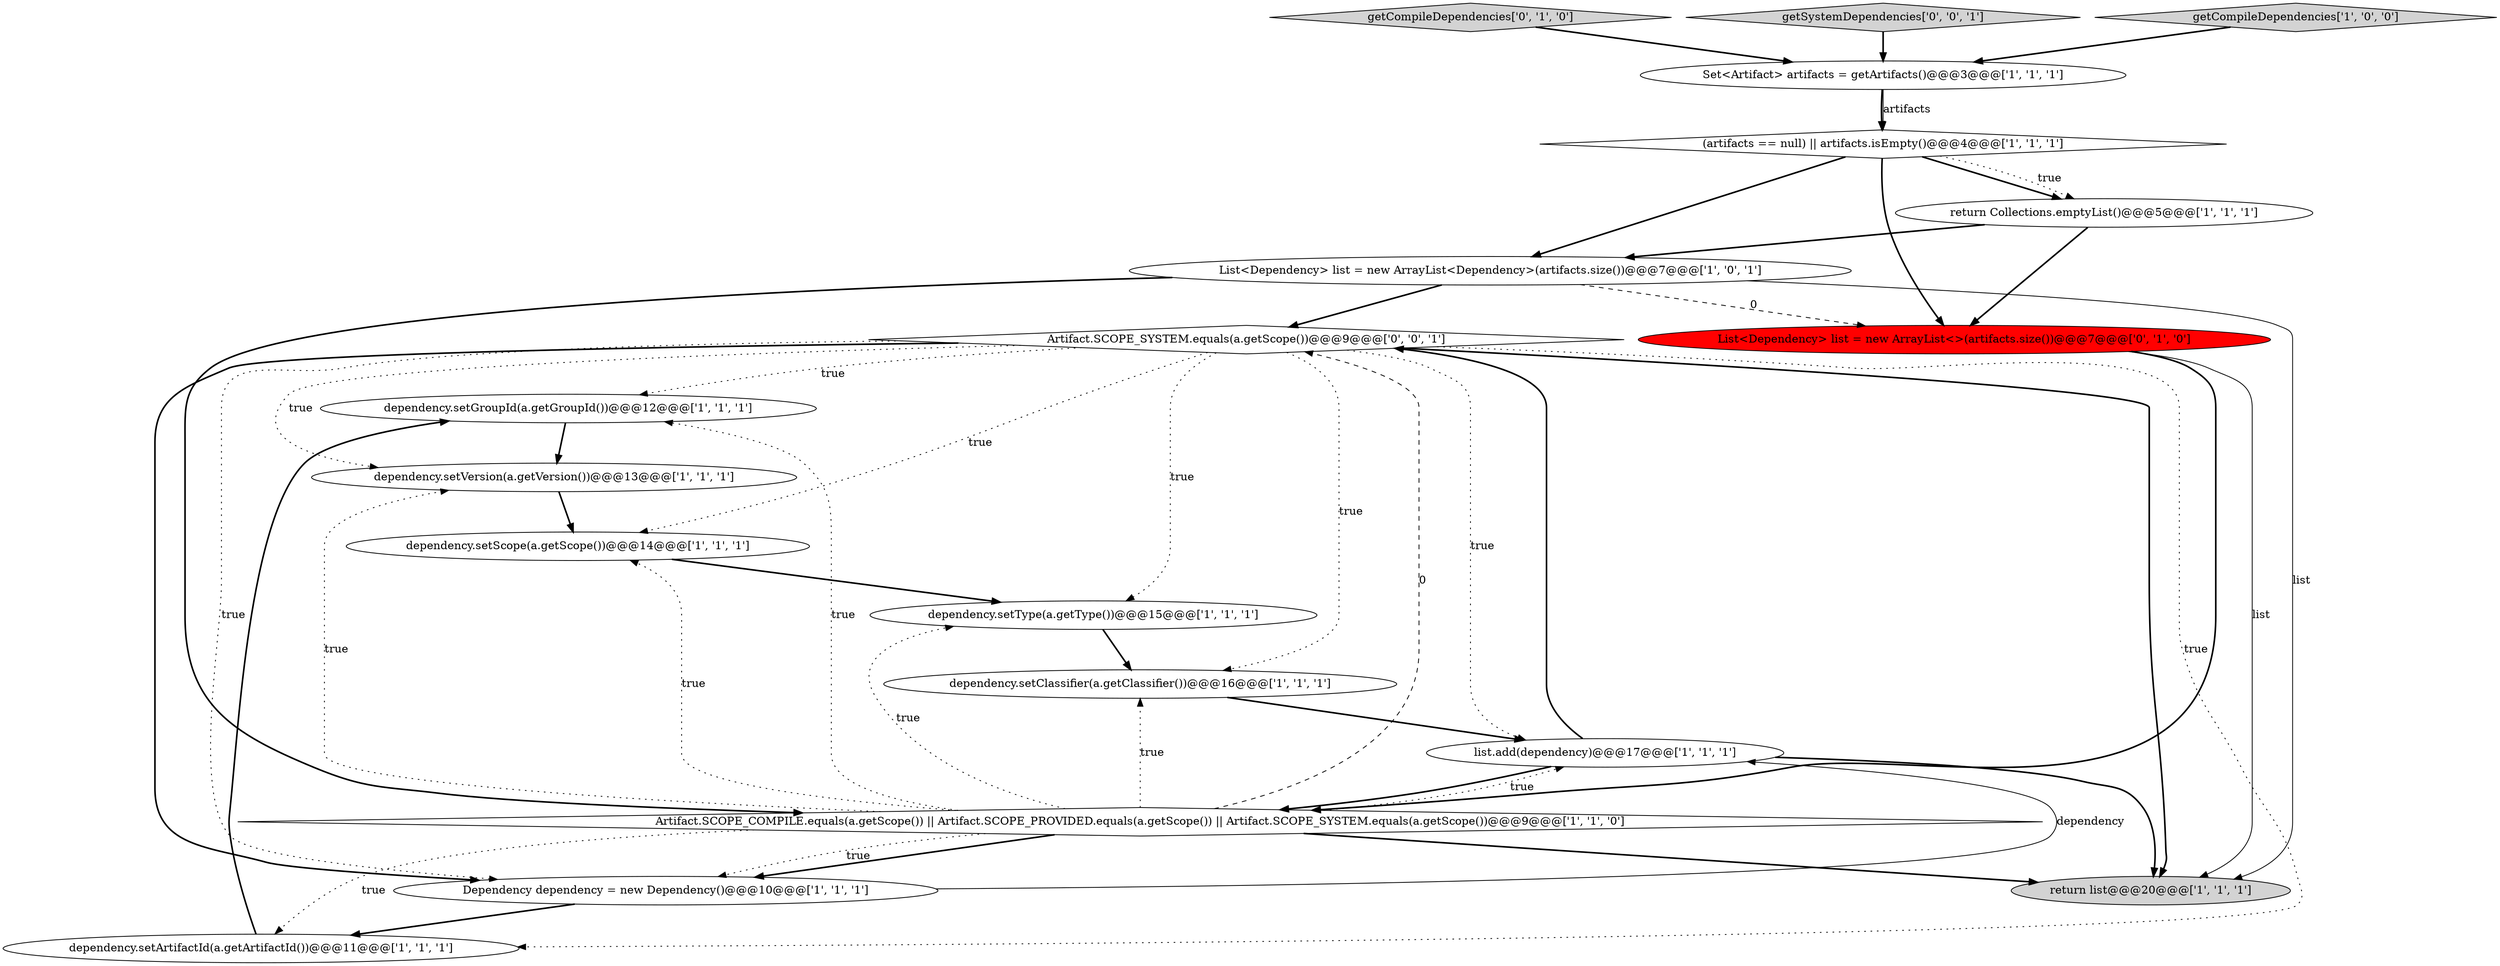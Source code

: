 digraph {
1 [style = filled, label = "return list@@@20@@@['1', '1', '1']", fillcolor = lightgray, shape = ellipse image = "AAA0AAABBB1BBB"];
16 [style = filled, label = "getCompileDependencies['0', '1', '0']", fillcolor = lightgray, shape = diamond image = "AAA0AAABBB2BBB"];
6 [style = filled, label = "dependency.setGroupId(a.getGroupId())@@@12@@@['1', '1', '1']", fillcolor = white, shape = ellipse image = "AAA0AAABBB1BBB"];
8 [style = filled, label = "dependency.setClassifier(a.getClassifier())@@@16@@@['1', '1', '1']", fillcolor = white, shape = ellipse image = "AAA0AAABBB1BBB"];
12 [style = filled, label = "return Collections.emptyList()@@@5@@@['1', '1', '1']", fillcolor = white, shape = ellipse image = "AAA0AAABBB1BBB"];
4 [style = filled, label = "(artifacts == null) || artifacts.isEmpty()@@@4@@@['1', '1', '1']", fillcolor = white, shape = diamond image = "AAA0AAABBB1BBB"];
17 [style = filled, label = "getSystemDependencies['0', '0', '1']", fillcolor = lightgray, shape = diamond image = "AAA0AAABBB3BBB"];
18 [style = filled, label = "Artifact.SCOPE_SYSTEM.equals(a.getScope())@@@9@@@['0', '0', '1']", fillcolor = white, shape = diamond image = "AAA0AAABBB3BBB"];
2 [style = filled, label = "dependency.setScope(a.getScope())@@@14@@@['1', '1', '1']", fillcolor = white, shape = ellipse image = "AAA0AAABBB1BBB"];
11 [style = filled, label = "dependency.setVersion(a.getVersion())@@@13@@@['1', '1', '1']", fillcolor = white, shape = ellipse image = "AAA0AAABBB1BBB"];
15 [style = filled, label = "List<Dependency> list = new ArrayList<>(artifacts.size())@@@7@@@['0', '1', '0']", fillcolor = red, shape = ellipse image = "AAA1AAABBB2BBB"];
3 [style = filled, label = "getCompileDependencies['1', '0', '0']", fillcolor = lightgray, shape = diamond image = "AAA0AAABBB1BBB"];
10 [style = filled, label = "dependency.setArtifactId(a.getArtifactId())@@@11@@@['1', '1', '1']", fillcolor = white, shape = ellipse image = "AAA0AAABBB1BBB"];
7 [style = filled, label = "Dependency dependency = new Dependency()@@@10@@@['1', '1', '1']", fillcolor = white, shape = ellipse image = "AAA0AAABBB1BBB"];
13 [style = filled, label = "List<Dependency> list = new ArrayList<Dependency>(artifacts.size())@@@7@@@['1', '0', '1']", fillcolor = white, shape = ellipse image = "AAA0AAABBB1BBB"];
14 [style = filled, label = "list.add(dependency)@@@17@@@['1', '1', '1']", fillcolor = white, shape = ellipse image = "AAA0AAABBB1BBB"];
9 [style = filled, label = "dependency.setType(a.getType())@@@15@@@['1', '1', '1']", fillcolor = white, shape = ellipse image = "AAA0AAABBB1BBB"];
5 [style = filled, label = "Set<Artifact> artifacts = getArtifacts()@@@3@@@['1', '1', '1']", fillcolor = white, shape = ellipse image = "AAA0AAABBB1BBB"];
0 [style = filled, label = "Artifact.SCOPE_COMPILE.equals(a.getScope()) || Artifact.SCOPE_PROVIDED.equals(a.getScope()) || Artifact.SCOPE_SYSTEM.equals(a.getScope())@@@9@@@['1', '1', '0']", fillcolor = white, shape = diamond image = "AAA0AAABBB1BBB"];
17->5 [style = bold, label=""];
18->7 [style = dotted, label="true"];
0->10 [style = dotted, label="true"];
7->14 [style = solid, label="dependency"];
7->10 [style = bold, label=""];
4->13 [style = bold, label=""];
4->15 [style = bold, label=""];
12->15 [style = bold, label=""];
8->14 [style = bold, label=""];
18->8 [style = dotted, label="true"];
2->9 [style = bold, label=""];
9->8 [style = bold, label=""];
0->6 [style = dotted, label="true"];
13->15 [style = dashed, label="0"];
10->6 [style = bold, label=""];
18->14 [style = dotted, label="true"];
11->2 [style = bold, label=""];
14->1 [style = bold, label=""];
0->7 [style = bold, label=""];
18->6 [style = dotted, label="true"];
0->8 [style = dotted, label="true"];
18->10 [style = dotted, label="true"];
12->13 [style = bold, label=""];
13->1 [style = solid, label="list"];
18->11 [style = dotted, label="true"];
18->2 [style = dotted, label="true"];
3->5 [style = bold, label=""];
14->0 [style = bold, label=""];
18->1 [style = bold, label=""];
0->1 [style = bold, label=""];
6->11 [style = bold, label=""];
15->0 [style = bold, label=""];
5->4 [style = bold, label=""];
18->9 [style = dotted, label="true"];
16->5 [style = bold, label=""];
4->12 [style = bold, label=""];
0->18 [style = dashed, label="0"];
14->18 [style = bold, label=""];
0->14 [style = dotted, label="true"];
15->1 [style = solid, label="list"];
0->2 [style = dotted, label="true"];
18->7 [style = bold, label=""];
4->12 [style = dotted, label="true"];
0->11 [style = dotted, label="true"];
0->9 [style = dotted, label="true"];
13->18 [style = bold, label=""];
0->7 [style = dotted, label="true"];
13->0 [style = bold, label=""];
5->4 [style = solid, label="artifacts"];
}
